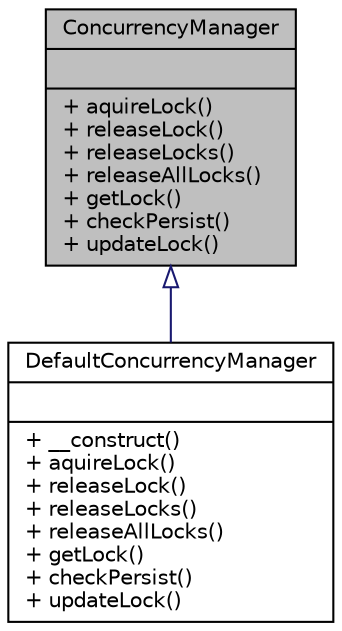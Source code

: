 digraph "ConcurrencyManager"
{
  edge [fontname="Helvetica",fontsize="10",labelfontname="Helvetica",labelfontsize="10"];
  node [fontname="Helvetica",fontsize="10",shape=record];
  Node0 [label="{ConcurrencyManager\n||+ aquireLock()\l+ releaseLock()\l+ releaseLocks()\l+ releaseAllLocks()\l+ getLock()\l+ checkPersist()\l+ updateLock()\l}",height=0.2,width=0.4,color="black", fillcolor="grey75", style="filled", fontcolor="black"];
  Node0 -> Node1 [dir="back",color="midnightblue",fontsize="10",style="solid",arrowtail="onormal",fontname="Helvetica"];
  Node1 [label="{DefaultConcurrencyManager\n||+ __construct()\l+ aquireLock()\l+ releaseLock()\l+ releaseLocks()\l+ releaseAllLocks()\l+ getLock()\l+ checkPersist()\l+ updateLock()\l}",height=0.2,width=0.4,color="black", fillcolor="white", style="filled",URL="$classwcmf_1_1lib_1_1persistence_1_1concurrency_1_1impl_1_1_default_concurrency_manager.html",tooltip="Default ConcurrencyManager implementation. "];
}
